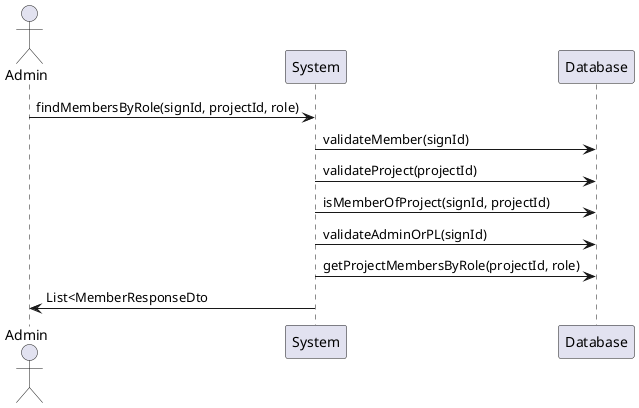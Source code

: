 @startuml
actor Admin
participant System
participant DBMS as "Database"

Admin -> System: findMembersByRole(signId, projectId, role)
System -> DBMS: validateMember(signId)
System -> DBMS: validateProject(projectId)
System -> DBMS: isMemberOfProject(signId, projectId)
System -> DBMS: validateAdminOrPL(signId)
System -> DBMS: getProjectMembersByRole(projectId, role)
System -> Admin: List<MemberResponseDto
@enduml
